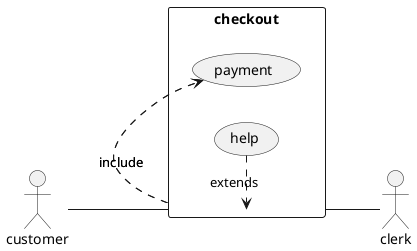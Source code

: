 @startuml casper
left to right direction
skinparam packageStyle rectangle
actor customer
actor clerk
rectangle checkout {
  (checkout) .> (payment) : include
(help) .> (checkout) : extends
(checkout) -- clerk
customer -- checkout
(checkout) .> (payment) : include
  
}
@enduml
